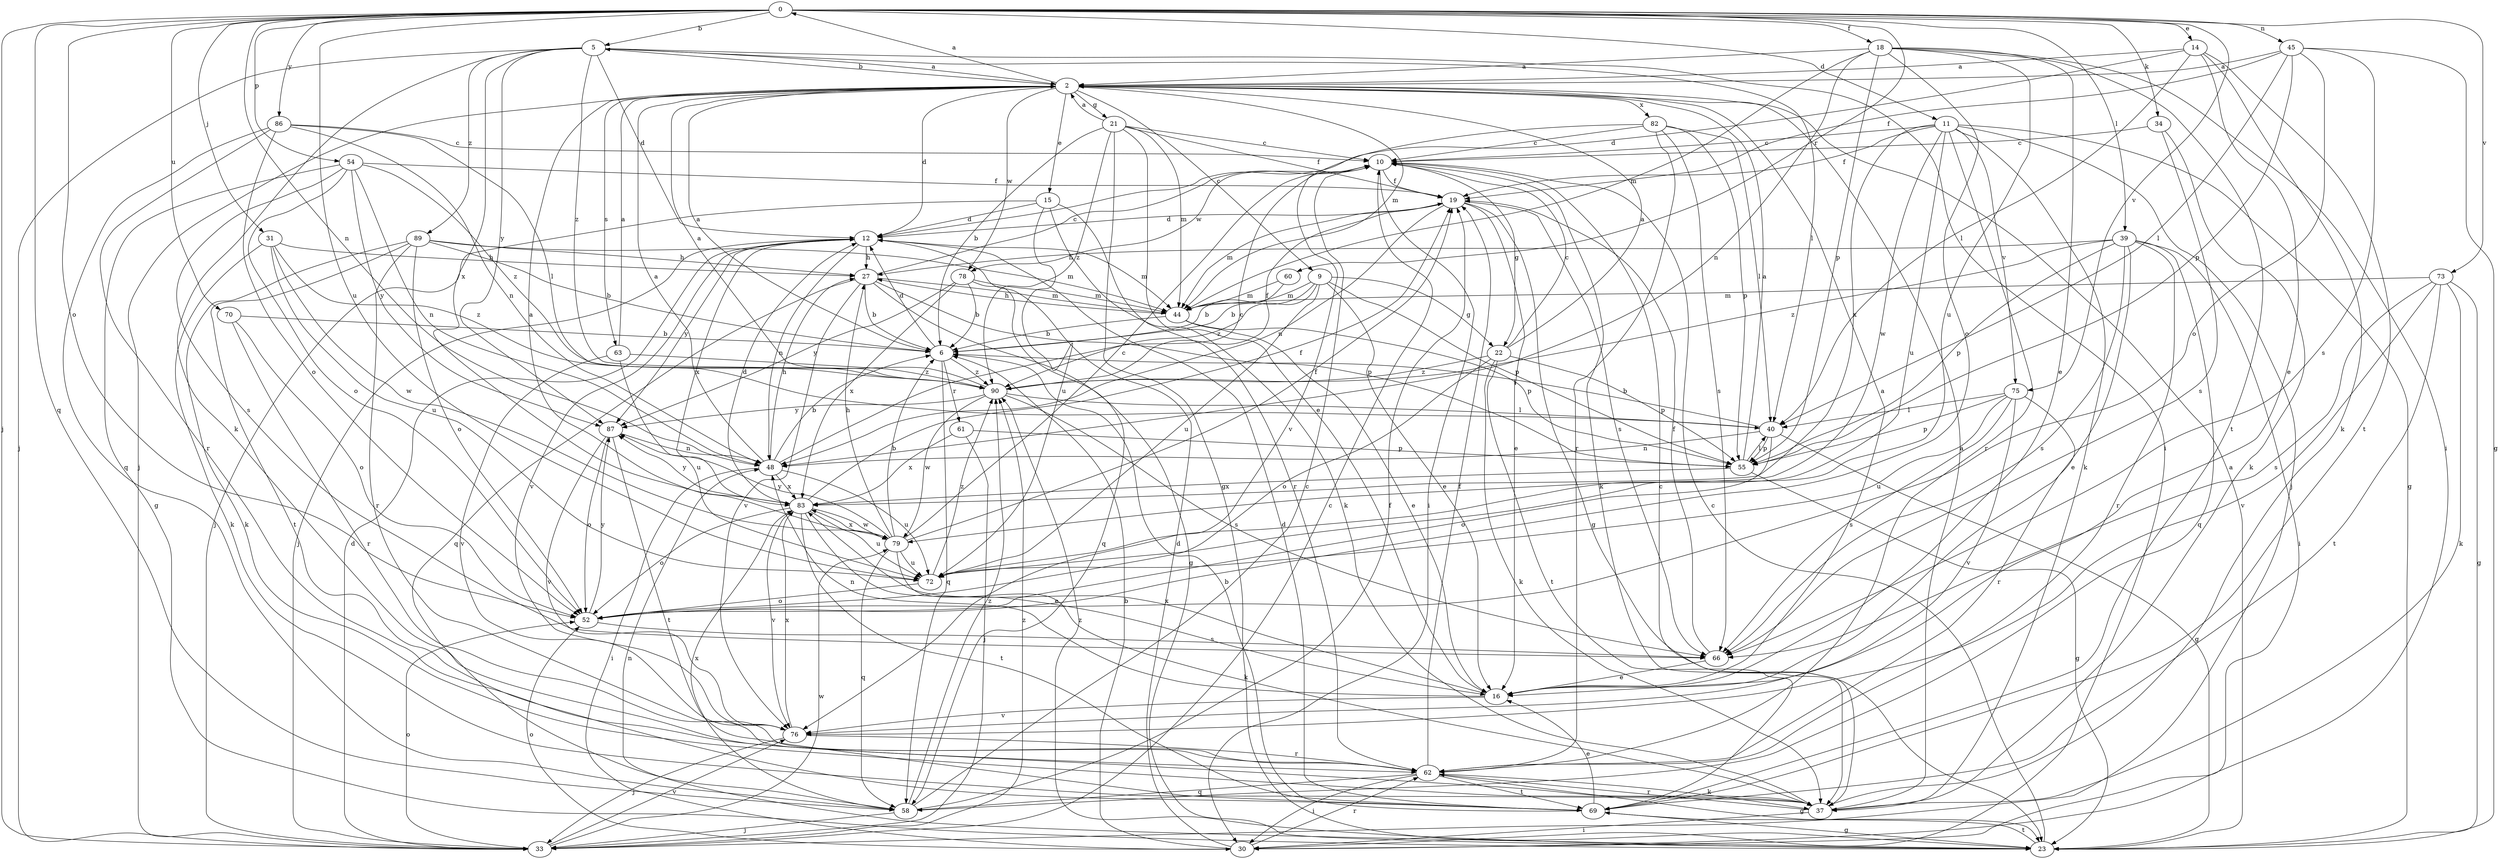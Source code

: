 strict digraph  {
0;
2;
5;
6;
9;
10;
11;
12;
14;
15;
16;
18;
19;
21;
22;
23;
27;
30;
31;
33;
34;
37;
39;
40;
44;
45;
48;
52;
54;
55;
58;
60;
61;
62;
63;
66;
69;
70;
72;
73;
75;
76;
78;
79;
82;
83;
86;
87;
89;
90;
0 -> 5  [label=b];
0 -> 11  [label=d];
0 -> 14  [label=e];
0 -> 18  [label=f];
0 -> 31  [label=j];
0 -> 33  [label=j];
0 -> 34  [label=k];
0 -> 39  [label=l];
0 -> 45  [label=n];
0 -> 48  [label=n];
0 -> 52  [label=o];
0 -> 54  [label=p];
0 -> 58  [label=q];
0 -> 60  [label=r];
0 -> 70  [label=u];
0 -> 72  [label=u];
0 -> 73  [label=v];
0 -> 75  [label=v];
0 -> 86  [label=y];
2 -> 0  [label=a];
2 -> 5  [label=b];
2 -> 9  [label=c];
2 -> 12  [label=d];
2 -> 15  [label=e];
2 -> 21  [label=g];
2 -> 33  [label=j];
2 -> 44  [label=m];
2 -> 63  [label=s];
2 -> 78  [label=w];
2 -> 82  [label=x];
5 -> 2  [label=a];
5 -> 12  [label=d];
5 -> 30  [label=i];
5 -> 33  [label=j];
5 -> 37  [label=k];
5 -> 40  [label=l];
5 -> 83  [label=x];
5 -> 87  [label=y];
5 -> 89  [label=z];
5 -> 90  [label=z];
6 -> 2  [label=a];
6 -> 12  [label=d];
6 -> 58  [label=q];
6 -> 61  [label=r];
6 -> 90  [label=z];
9 -> 6  [label=b];
9 -> 16  [label=e];
9 -> 22  [label=g];
9 -> 44  [label=m];
9 -> 55  [label=p];
9 -> 72  [label=u];
9 -> 90  [label=z];
10 -> 19  [label=f];
10 -> 22  [label=g];
10 -> 30  [label=i];
10 -> 37  [label=k];
10 -> 78  [label=w];
11 -> 10  [label=c];
11 -> 19  [label=f];
11 -> 23  [label=g];
11 -> 33  [label=j];
11 -> 37  [label=k];
11 -> 62  [label=r];
11 -> 72  [label=u];
11 -> 75  [label=v];
11 -> 79  [label=w];
11 -> 83  [label=x];
12 -> 27  [label=h];
12 -> 33  [label=j];
12 -> 44  [label=m];
12 -> 48  [label=n];
12 -> 76  [label=v];
12 -> 83  [label=x];
12 -> 87  [label=y];
14 -> 2  [label=a];
14 -> 12  [label=d];
14 -> 16  [label=e];
14 -> 37  [label=k];
14 -> 40  [label=l];
14 -> 69  [label=t];
15 -> 12  [label=d];
15 -> 33  [label=j];
15 -> 37  [label=k];
15 -> 62  [label=r];
15 -> 72  [label=u];
16 -> 2  [label=a];
16 -> 48  [label=n];
16 -> 76  [label=v];
16 -> 83  [label=x];
18 -> 2  [label=a];
18 -> 16  [label=e];
18 -> 30  [label=i];
18 -> 44  [label=m];
18 -> 48  [label=n];
18 -> 52  [label=o];
18 -> 55  [label=p];
18 -> 69  [label=t];
18 -> 72  [label=u];
19 -> 12  [label=d];
19 -> 16  [label=e];
19 -> 23  [label=g];
19 -> 44  [label=m];
19 -> 48  [label=n];
19 -> 66  [label=s];
21 -> 2  [label=a];
21 -> 6  [label=b];
21 -> 10  [label=c];
21 -> 16  [label=e];
21 -> 19  [label=f];
21 -> 23  [label=g];
21 -> 44  [label=m];
21 -> 90  [label=z];
22 -> 2  [label=a];
22 -> 10  [label=c];
22 -> 37  [label=k];
22 -> 52  [label=o];
22 -> 55  [label=p];
22 -> 69  [label=t];
22 -> 90  [label=z];
23 -> 2  [label=a];
23 -> 10  [label=c];
23 -> 48  [label=n];
23 -> 69  [label=t];
23 -> 90  [label=z];
27 -> 6  [label=b];
27 -> 10  [label=c];
27 -> 23  [label=g];
27 -> 44  [label=m];
27 -> 55  [label=p];
27 -> 58  [label=q];
27 -> 76  [label=v];
30 -> 6  [label=b];
30 -> 12  [label=d];
30 -> 52  [label=o];
30 -> 62  [label=r];
31 -> 27  [label=h];
31 -> 37  [label=k];
31 -> 72  [label=u];
31 -> 79  [label=w];
31 -> 90  [label=z];
33 -> 10  [label=c];
33 -> 12  [label=d];
33 -> 52  [label=o];
33 -> 76  [label=v];
33 -> 79  [label=w];
33 -> 90  [label=z];
34 -> 10  [label=c];
34 -> 37  [label=k];
34 -> 66  [label=s];
37 -> 2  [label=a];
37 -> 10  [label=c];
37 -> 30  [label=i];
37 -> 62  [label=r];
39 -> 16  [label=e];
39 -> 27  [label=h];
39 -> 30  [label=i];
39 -> 55  [label=p];
39 -> 58  [label=q];
39 -> 62  [label=r];
39 -> 66  [label=s];
39 -> 90  [label=z];
40 -> 6  [label=b];
40 -> 23  [label=g];
40 -> 48  [label=n];
40 -> 52  [label=o];
40 -> 55  [label=p];
44 -> 6  [label=b];
44 -> 16  [label=e];
44 -> 27  [label=h];
44 -> 55  [label=p];
45 -> 2  [label=a];
45 -> 19  [label=f];
45 -> 23  [label=g];
45 -> 40  [label=l];
45 -> 52  [label=o];
45 -> 55  [label=p];
45 -> 66  [label=s];
48 -> 2  [label=a];
48 -> 6  [label=b];
48 -> 10  [label=c];
48 -> 27  [label=h];
48 -> 30  [label=i];
48 -> 72  [label=u];
48 -> 83  [label=x];
52 -> 66  [label=s];
52 -> 87  [label=y];
54 -> 19  [label=f];
54 -> 23  [label=g];
54 -> 48  [label=n];
54 -> 52  [label=o];
54 -> 66  [label=s];
54 -> 87  [label=y];
54 -> 90  [label=z];
55 -> 2  [label=a];
55 -> 23  [label=g];
55 -> 40  [label=l];
55 -> 83  [label=x];
58 -> 10  [label=c];
58 -> 19  [label=f];
58 -> 33  [label=j];
58 -> 83  [label=x];
58 -> 90  [label=z];
60 -> 6  [label=b];
60 -> 44  [label=m];
61 -> 33  [label=j];
61 -> 55  [label=p];
61 -> 83  [label=x];
62 -> 19  [label=f];
62 -> 23  [label=g];
62 -> 30  [label=i];
62 -> 37  [label=k];
62 -> 58  [label=q];
62 -> 69  [label=t];
63 -> 2  [label=a];
63 -> 72  [label=u];
63 -> 76  [label=v];
63 -> 90  [label=z];
66 -> 16  [label=e];
66 -> 19  [label=f];
69 -> 6  [label=b];
69 -> 12  [label=d];
69 -> 16  [label=e];
69 -> 23  [label=g];
70 -> 6  [label=b];
70 -> 52  [label=o];
70 -> 62  [label=r];
72 -> 52  [label=o];
72 -> 90  [label=z];
73 -> 23  [label=g];
73 -> 37  [label=k];
73 -> 44  [label=m];
73 -> 66  [label=s];
73 -> 69  [label=t];
73 -> 76  [label=v];
75 -> 40  [label=l];
75 -> 55  [label=p];
75 -> 62  [label=r];
75 -> 66  [label=s];
75 -> 72  [label=u];
75 -> 76  [label=v];
76 -> 33  [label=j];
76 -> 62  [label=r];
76 -> 83  [label=x];
78 -> 6  [label=b];
78 -> 44  [label=m];
78 -> 58  [label=q];
78 -> 83  [label=x];
78 -> 87  [label=y];
79 -> 2  [label=a];
79 -> 6  [label=b];
79 -> 10  [label=c];
79 -> 19  [label=f];
79 -> 27  [label=h];
79 -> 37  [label=k];
79 -> 58  [label=q];
79 -> 72  [label=u];
79 -> 83  [label=x];
79 -> 87  [label=y];
82 -> 10  [label=c];
82 -> 40  [label=l];
82 -> 55  [label=p];
82 -> 62  [label=r];
82 -> 66  [label=s];
82 -> 76  [label=v];
83 -> 12  [label=d];
83 -> 16  [label=e];
83 -> 19  [label=f];
83 -> 52  [label=o];
83 -> 69  [label=t];
83 -> 72  [label=u];
83 -> 76  [label=v];
83 -> 79  [label=w];
83 -> 87  [label=y];
86 -> 10  [label=c];
86 -> 40  [label=l];
86 -> 48  [label=n];
86 -> 52  [label=o];
86 -> 58  [label=q];
86 -> 62  [label=r];
87 -> 48  [label=n];
87 -> 52  [label=o];
87 -> 69  [label=t];
87 -> 76  [label=v];
89 -> 6  [label=b];
89 -> 27  [label=h];
89 -> 37  [label=k];
89 -> 44  [label=m];
89 -> 52  [label=o];
89 -> 62  [label=r];
89 -> 69  [label=t];
90 -> 2  [label=a];
90 -> 19  [label=f];
90 -> 40  [label=l];
90 -> 66  [label=s];
90 -> 79  [label=w];
90 -> 87  [label=y];
}
